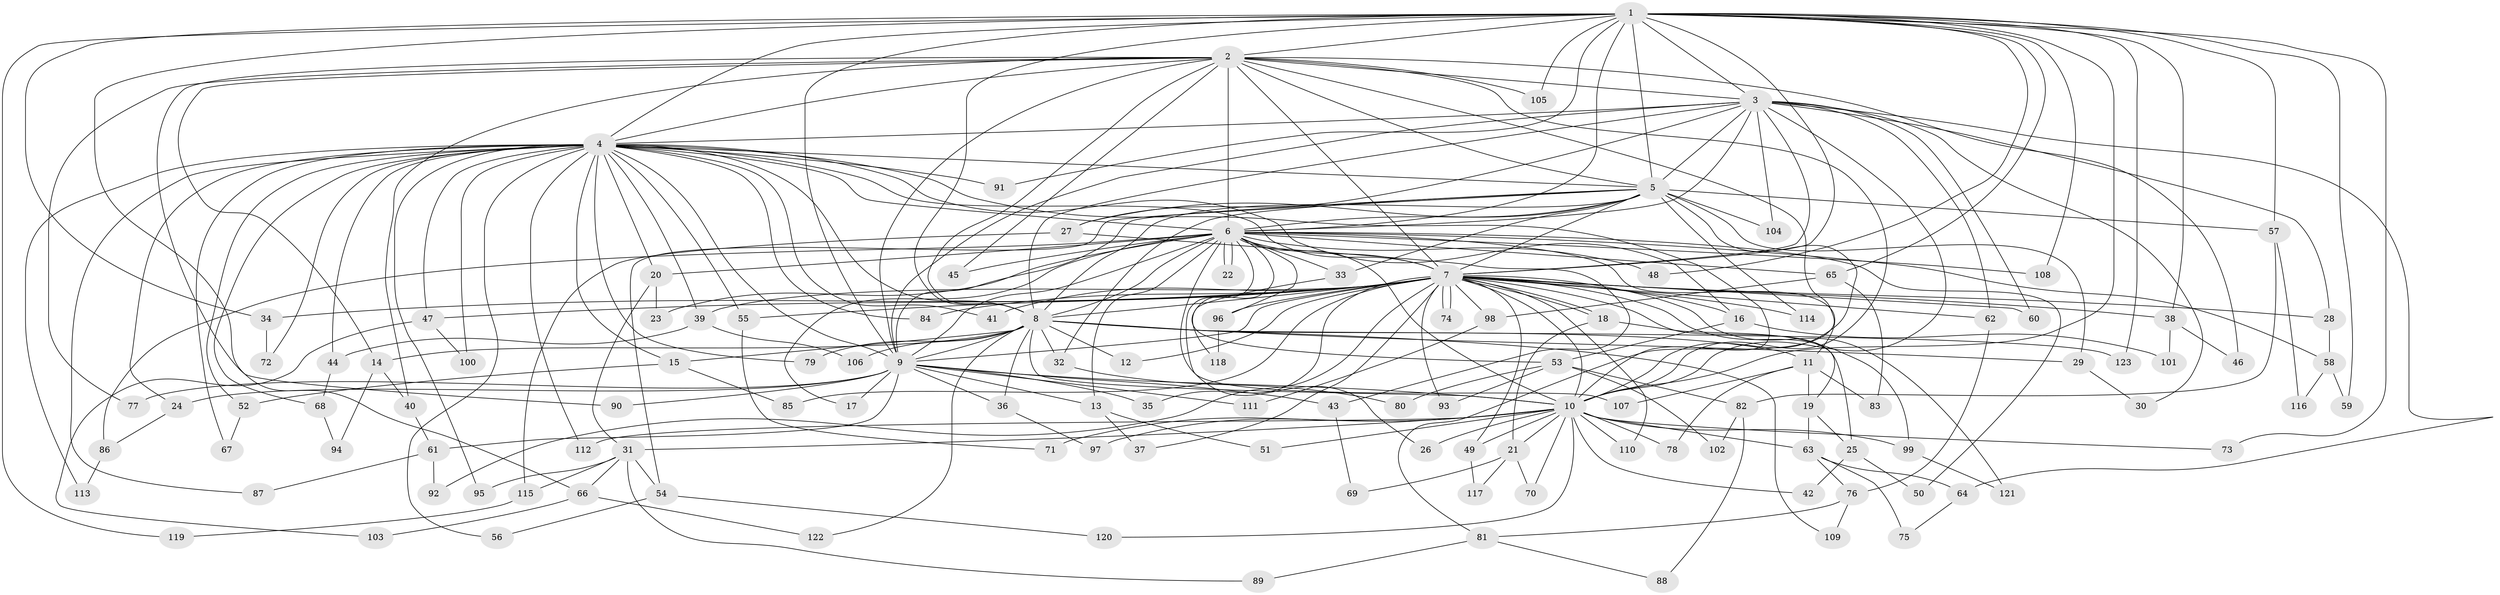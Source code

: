// coarse degree distribution, {20: 0.010526315789473684, 29: 0.021052631578947368, 13: 0.010526315789473684, 15: 0.010526315789473684, 37: 0.010526315789473684, 21: 0.010526315789473684, 17: 0.010526315789473684, 27: 0.010526315789473684, 5: 0.021052631578947368, 2: 0.4631578947368421, 4: 0.17894736842105263, 7: 0.021052631578947368, 6: 0.010526315789473684, 1: 0.021052631578947368, 3: 0.18947368421052632}
// Generated by graph-tools (version 1.1) at 2025/23/03/03/25 07:23:39]
// undirected, 123 vertices, 271 edges
graph export_dot {
graph [start="1"]
  node [color=gray90,style=filled];
  1;
  2;
  3;
  4;
  5;
  6;
  7;
  8;
  9;
  10;
  11;
  12;
  13;
  14;
  15;
  16;
  17;
  18;
  19;
  20;
  21;
  22;
  23;
  24;
  25;
  26;
  27;
  28;
  29;
  30;
  31;
  32;
  33;
  34;
  35;
  36;
  37;
  38;
  39;
  40;
  41;
  42;
  43;
  44;
  45;
  46;
  47;
  48;
  49;
  50;
  51;
  52;
  53;
  54;
  55;
  56;
  57;
  58;
  59;
  60;
  61;
  62;
  63;
  64;
  65;
  66;
  67;
  68;
  69;
  70;
  71;
  72;
  73;
  74;
  75;
  76;
  77;
  78;
  79;
  80;
  81;
  82;
  83;
  84;
  85;
  86;
  87;
  88;
  89;
  90;
  91;
  92;
  93;
  94;
  95;
  96;
  97;
  98;
  99;
  100;
  101;
  102;
  103;
  104;
  105;
  106;
  107;
  108;
  109;
  110;
  111;
  112;
  113;
  114;
  115;
  116;
  117;
  118;
  119;
  120;
  121;
  122;
  123;
  1 -- 2;
  1 -- 3;
  1 -- 4;
  1 -- 5;
  1 -- 6;
  1 -- 7;
  1 -- 8;
  1 -- 9;
  1 -- 10;
  1 -- 34;
  1 -- 38;
  1 -- 48;
  1 -- 57;
  1 -- 59;
  1 -- 65;
  1 -- 66;
  1 -- 73;
  1 -- 91;
  1 -- 105;
  1 -- 108;
  1 -- 119;
  1 -- 123;
  2 -- 3;
  2 -- 4;
  2 -- 5;
  2 -- 6;
  2 -- 7;
  2 -- 8;
  2 -- 9;
  2 -- 10;
  2 -- 14;
  2 -- 40;
  2 -- 45;
  2 -- 46;
  2 -- 77;
  2 -- 81;
  2 -- 90;
  2 -- 105;
  3 -- 4;
  3 -- 5;
  3 -- 6;
  3 -- 7;
  3 -- 8;
  3 -- 9;
  3 -- 10;
  3 -- 27;
  3 -- 28;
  3 -- 30;
  3 -- 60;
  3 -- 62;
  3 -- 64;
  3 -- 104;
  4 -- 5;
  4 -- 6;
  4 -- 7;
  4 -- 8;
  4 -- 9;
  4 -- 10;
  4 -- 15;
  4 -- 16;
  4 -- 20;
  4 -- 24;
  4 -- 39;
  4 -- 41;
  4 -- 44;
  4 -- 47;
  4 -- 52;
  4 -- 55;
  4 -- 56;
  4 -- 67;
  4 -- 68;
  4 -- 72;
  4 -- 79;
  4 -- 84;
  4 -- 87;
  4 -- 91;
  4 -- 95;
  4 -- 100;
  4 -- 112;
  4 -- 113;
  5 -- 6;
  5 -- 7;
  5 -- 8;
  5 -- 9;
  5 -- 10;
  5 -- 27;
  5 -- 29;
  5 -- 32;
  5 -- 33;
  5 -- 54;
  5 -- 57;
  5 -- 104;
  5 -- 114;
  6 -- 7;
  6 -- 8;
  6 -- 9;
  6 -- 10;
  6 -- 11;
  6 -- 13;
  6 -- 17;
  6 -- 20;
  6 -- 22;
  6 -- 22;
  6 -- 23;
  6 -- 26;
  6 -- 33;
  6 -- 45;
  6 -- 48;
  6 -- 50;
  6 -- 53;
  6 -- 58;
  6 -- 65;
  6 -- 86;
  6 -- 96;
  6 -- 107;
  6 -- 108;
  7 -- 8;
  7 -- 9;
  7 -- 10;
  7 -- 12;
  7 -- 16;
  7 -- 18;
  7 -- 18;
  7 -- 19;
  7 -- 28;
  7 -- 34;
  7 -- 35;
  7 -- 37;
  7 -- 38;
  7 -- 39;
  7 -- 41;
  7 -- 47;
  7 -- 49;
  7 -- 55;
  7 -- 60;
  7 -- 62;
  7 -- 74;
  7 -- 74;
  7 -- 84;
  7 -- 85;
  7 -- 92;
  7 -- 93;
  7 -- 96;
  7 -- 98;
  7 -- 99;
  7 -- 110;
  7 -- 114;
  7 -- 121;
  8 -- 9;
  8 -- 10;
  8 -- 11;
  8 -- 12;
  8 -- 14;
  8 -- 15;
  8 -- 29;
  8 -- 32;
  8 -- 36;
  8 -- 79;
  8 -- 106;
  8 -- 109;
  8 -- 122;
  8 -- 123;
  9 -- 10;
  9 -- 13;
  9 -- 17;
  9 -- 24;
  9 -- 35;
  9 -- 36;
  9 -- 43;
  9 -- 61;
  9 -- 77;
  9 -- 90;
  9 -- 111;
  10 -- 21;
  10 -- 26;
  10 -- 31;
  10 -- 42;
  10 -- 49;
  10 -- 51;
  10 -- 63;
  10 -- 70;
  10 -- 71;
  10 -- 73;
  10 -- 78;
  10 -- 97;
  10 -- 99;
  10 -- 110;
  10 -- 112;
  10 -- 120;
  11 -- 19;
  11 -- 78;
  11 -- 83;
  11 -- 107;
  13 -- 37;
  13 -- 51;
  14 -- 40;
  14 -- 94;
  15 -- 52;
  15 -- 85;
  16 -- 53;
  16 -- 101;
  18 -- 21;
  18 -- 25;
  19 -- 25;
  19 -- 63;
  20 -- 23;
  20 -- 31;
  21 -- 69;
  21 -- 70;
  21 -- 117;
  24 -- 86;
  25 -- 42;
  25 -- 50;
  27 -- 43;
  27 -- 115;
  28 -- 58;
  29 -- 30;
  31 -- 54;
  31 -- 66;
  31 -- 89;
  31 -- 95;
  31 -- 115;
  32 -- 80;
  33 -- 118;
  34 -- 72;
  36 -- 97;
  38 -- 46;
  38 -- 101;
  39 -- 44;
  39 -- 106;
  40 -- 61;
  43 -- 69;
  44 -- 68;
  47 -- 100;
  47 -- 103;
  49 -- 117;
  52 -- 67;
  53 -- 80;
  53 -- 82;
  53 -- 93;
  53 -- 102;
  54 -- 56;
  54 -- 120;
  55 -- 71;
  57 -- 82;
  57 -- 116;
  58 -- 59;
  58 -- 116;
  61 -- 87;
  61 -- 92;
  62 -- 76;
  63 -- 64;
  63 -- 75;
  63 -- 76;
  64 -- 75;
  65 -- 83;
  65 -- 98;
  66 -- 103;
  66 -- 122;
  68 -- 94;
  76 -- 81;
  76 -- 109;
  81 -- 88;
  81 -- 89;
  82 -- 88;
  82 -- 102;
  86 -- 113;
  96 -- 118;
  98 -- 111;
  99 -- 121;
  115 -- 119;
}
